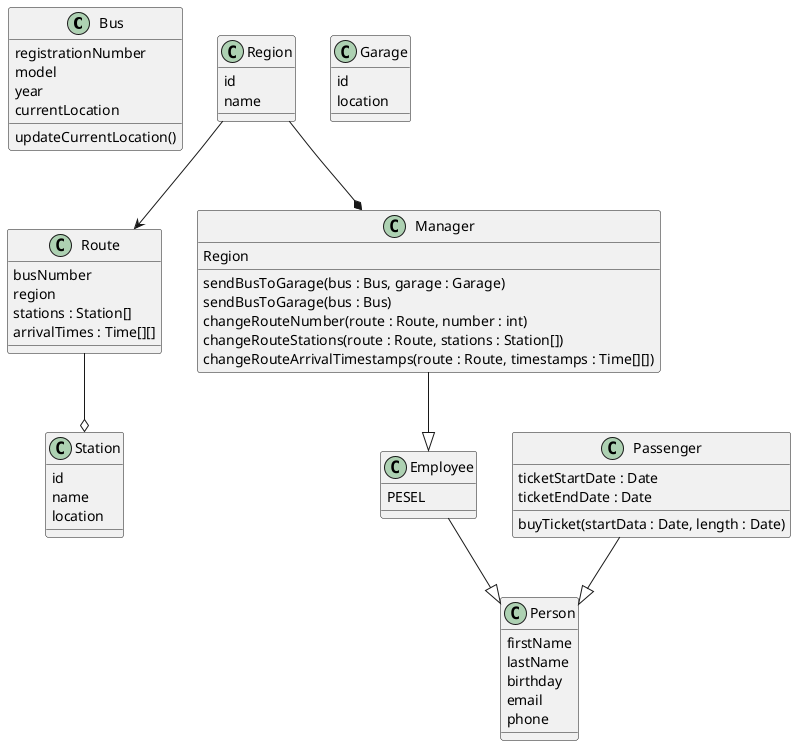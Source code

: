 @startuml classes

class Bus {
    registrationNumber
    model
    year
    currentLocation

    updateCurrentLocation()
}

class Station {
    id
    name
    location
}

class Garage {
    id
    location
}

class Route {
    busNumber
    region
    stations : Station[]
    arrivalTimes : Time[][]
}

class Region {
    id
    name
}

class Person {
    firstName
    lastName
    birthday
    email
    phone
}

class Passenger {
    ticketStartDate : Date
    ticketEndDate : Date

    buyTicket(startData : Date, length : Date)
}

class Employee {
    PESEL
}

class Manager {
    Region

    sendBusToGarage(bus : Bus, garage : Garage)
    sendBusToGarage(bus : Bus)
    changeRouteNumber(route : Route, number : int)
    changeRouteStations(route : Route, stations : Station[])
    changeRouteArrivalTimestamps(route : Route, timestamps : Time[][])
}

Passenger --|> Person
Employee --|> Person
Manager --|> Employee

Route --o Station
Region --> Route
Region --* Manager




@enduml